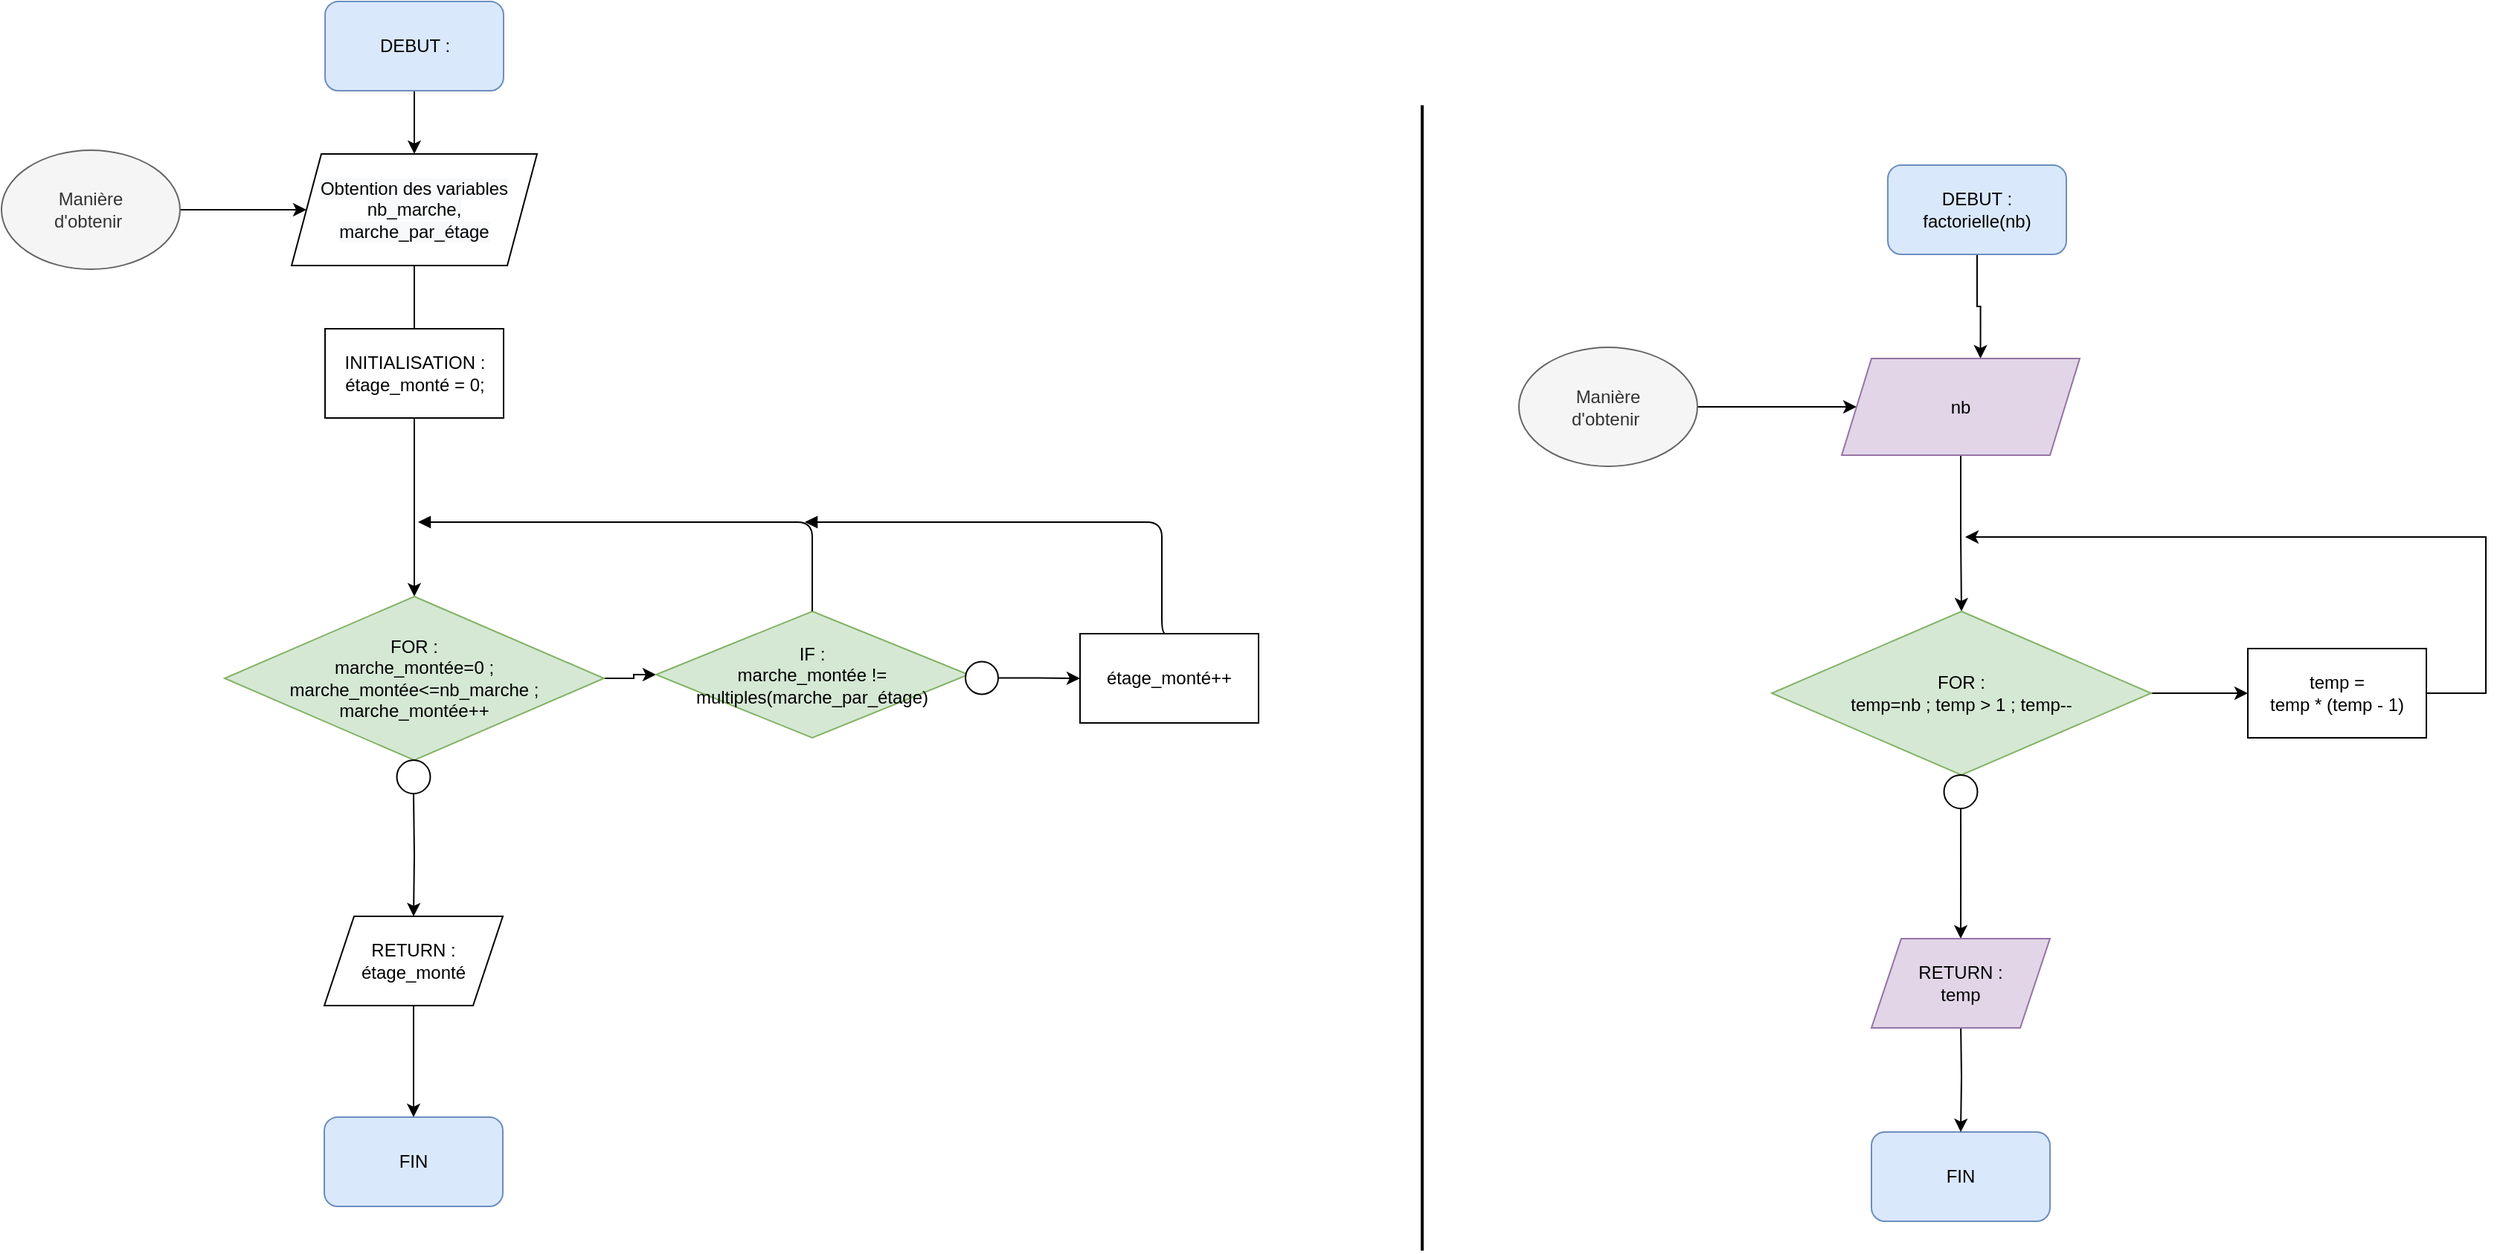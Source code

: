 <mxfile version="13.9.9" type="device"><diagram id="FdwSFXiChmGonRtNuwQc" name="Page-1"><mxGraphModel dx="1888" dy="1773" grid="1" gridSize="10" guides="1" tooltips="1" connect="1" arrows="1" fold="1" page="1" pageScale="1" pageWidth="850" pageHeight="1100" math="0" shadow="0"><root><mxCell id="0"/><mxCell id="1" parent="0"/><mxCell id="HtByizL2G3vnuopAq9Tn-4" style="edgeStyle=orthogonalEdgeStyle;rounded=0;orthogonalLoop=1;jettySize=auto;html=1;entryX=0.583;entryY=0;entryDx=0;entryDy=0;entryPerimeter=0;" parent="1" source="WCzge66IKdXfDZ5J7Kc7-1" target="ZufXRq6Ez3puxn-rn2Cq-43" edge="1"><mxGeometry relative="1" as="geometry"><mxPoint x="1322.5" y="-17.5" as="targetPoint"/></mxGeometry></mxCell><mxCell id="WCzge66IKdXfDZ5J7Kc7-1" value="DEBUT :&lt;br&gt;factorielle(nb)" style="rounded=1;whiteSpace=wrap;html=1;fillColor=#dae8fc;strokeColor=#6c8ebf;" parent="1" vertex="1"><mxGeometry x="1258" y="-130" width="120" height="60" as="geometry"/></mxCell><mxCell id="HtByizL2G3vnuopAq9Tn-3" style="edgeStyle=orthogonalEdgeStyle;rounded=0;orthogonalLoop=1;jettySize=auto;html=1;exitX=1;exitY=0.5;exitDx=0;exitDy=0;entryX=0;entryY=0.5;entryDx=0;entryDy=0;" parent="1" source="HtByizL2G3vnuopAq9Tn-2" target="ZufXRq6Ez3puxn-rn2Cq-43" edge="1"><mxGeometry relative="1" as="geometry"><mxPoint x="1250" y="20" as="targetPoint"/><mxPoint x="1165" y="20" as="sourcePoint"/></mxGeometry></mxCell><mxCell id="HtByizL2G3vnuopAq9Tn-2" value="Manière &lt;br&gt;d'obtenir&amp;nbsp;" style="ellipse;whiteSpace=wrap;html=1;fillColor=#f5f5f5;strokeColor=#666666;fontColor=#333333;" parent="1" vertex="1"><mxGeometry x="1010" y="-7.5" width="120" height="80" as="geometry"/></mxCell><mxCell id="ZufXRq6Ez3puxn-rn2Cq-41" style="edgeStyle=orthogonalEdgeStyle;rounded=0;orthogonalLoop=1;jettySize=auto;html=1;entryX=0.5;entryY=0;entryDx=0;entryDy=0;exitX=0.5;exitY=1;exitDx=0;exitDy=0;" parent="1" source="ZufXRq6Ez3puxn-rn2Cq-43" target="ZufXRq6Ez3puxn-rn2Cq-18" edge="1"><mxGeometry relative="1" as="geometry"><mxPoint x="1300" y="60" as="sourcePoint"/></mxGeometry></mxCell><mxCell id="ZufXRq6Ez3puxn-rn2Cq-16" value="FIN" style="rounded=1;whiteSpace=wrap;html=1;fillColor=#dae8fc;strokeColor=#6c8ebf;" parent="1" vertex="1"><mxGeometry x="1247" y="520" width="120" height="60" as="geometry"/></mxCell><mxCell id="ZufXRq6Ez3puxn-rn2Cq-35" style="edgeStyle=orthogonalEdgeStyle;rounded=0;orthogonalLoop=1;jettySize=auto;html=1;entryX=0;entryY=0.5;entryDx=0;entryDy=0;" parent="1" source="ZufXRq6Ez3puxn-rn2Cq-18" target="ZufXRq6Ez3puxn-rn2Cq-46" edge="1"><mxGeometry relative="1" as="geometry"><mxPoint x="1470" y="225" as="targetPoint"/></mxGeometry></mxCell><mxCell id="ZufXRq6Ez3puxn-rn2Cq-18" value="FOR : &lt;br&gt;temp=nb ; temp &amp;gt; 1 ; temp--" style="rhombus;whiteSpace=wrap;html=1;fillColor=#d5e8d4;strokeColor=#82b366;" parent="1" vertex="1"><mxGeometry x="1180" y="170" width="255" height="110" as="geometry"/></mxCell><mxCell id="ZufXRq6Ez3puxn-rn2Cq-52" style="edgeStyle=orthogonalEdgeStyle;rounded=0;orthogonalLoop=1;jettySize=auto;html=1;entryX=0.5;entryY=0;entryDx=0;entryDy=0;" parent="1" source="ZufXRq6Ez3puxn-rn2Cq-20" target="ZufXRq6Ez3puxn-rn2Cq-51" edge="1"><mxGeometry relative="1" as="geometry"/></mxCell><mxCell id="ZufXRq6Ez3puxn-rn2Cq-20" value="" style="ellipse;whiteSpace=wrap;html=1;aspect=fixed;" parent="1" vertex="1"><mxGeometry x="1295.75" y="280" width="22.5" height="22.5" as="geometry"/></mxCell><mxCell id="ZufXRq6Ez3puxn-rn2Cq-23" style="edgeStyle=orthogonalEdgeStyle;rounded=0;orthogonalLoop=1;jettySize=auto;html=1;" parent="1" target="ZufXRq6Ez3puxn-rn2Cq-16" edge="1"><mxGeometry relative="1" as="geometry"><mxPoint x="1307" y="445" as="sourcePoint"/></mxGeometry></mxCell><mxCell id="ZufXRq6Ez3puxn-rn2Cq-43" value="nb" style="shape=parallelogram;perimeter=parallelogramPerimeter;whiteSpace=wrap;html=1;fixedSize=1;fillColor=#e1d5e7;strokeColor=#9673a6;" parent="1" vertex="1"><mxGeometry x="1227" width="160" height="65" as="geometry"/></mxCell><mxCell id="ZufXRq6Ez3puxn-rn2Cq-53" style="edgeStyle=orthogonalEdgeStyle;rounded=0;orthogonalLoop=1;jettySize=auto;html=1;" parent="1" source="ZufXRq6Ez3puxn-rn2Cq-46" edge="1"><mxGeometry relative="1" as="geometry"><mxPoint x="1310" y="120" as="targetPoint"/><Array as="points"><mxPoint x="1660" y="225"/><mxPoint x="1660" y="120"/></Array></mxGeometry></mxCell><mxCell id="ZufXRq6Ez3puxn-rn2Cq-46" value="temp = &lt;br&gt;temp * (temp - 1)" style="rounded=0;whiteSpace=wrap;html=1;" parent="1" vertex="1"><mxGeometry x="1500" y="195" width="120" height="60" as="geometry"/></mxCell><mxCell id="ZufXRq6Ez3puxn-rn2Cq-51" value="RETURN :&lt;br&gt;temp" style="shape=parallelogram;perimeter=parallelogramPerimeter;whiteSpace=wrap;html=1;fixedSize=1;fillColor=#e1d5e7;strokeColor=#9673a6;" parent="1" vertex="1"><mxGeometry x="1247" y="390" width="120" height="60" as="geometry"/></mxCell><mxCell id="ZufXRq6Ez3puxn-rn2Cq-76" value="" style="line;strokeWidth=2;direction=south;html=1;" parent="1" vertex="1"><mxGeometry x="940" y="-170.25" width="10" height="770" as="geometry"/></mxCell><mxCell id="ZufXRq6Ez3puxn-rn2Cq-77" style="edgeStyle=orthogonalEdgeStyle;rounded=0;orthogonalLoop=1;jettySize=auto;html=1;entryX=0.5;entryY=0;entryDx=0;entryDy=0;" parent="1" source="ZufXRq6Ez3puxn-rn2Cq-78" target="ZufXRq6Ez3puxn-rn2Cq-82" edge="1"><mxGeometry relative="1" as="geometry"><mxPoint x="270" y="-130" as="targetPoint"/></mxGeometry></mxCell><mxCell id="ZufXRq6Ez3puxn-rn2Cq-78" value="DEBUT :&lt;br&gt;" style="rounded=1;whiteSpace=wrap;html=1;fillColor=#dae8fc;strokeColor=#6c8ebf;" parent="1" vertex="1"><mxGeometry x="207.5" y="-240" width="120" height="60" as="geometry"/></mxCell><mxCell id="ZufXRq6Ez3puxn-rn2Cq-79" style="edgeStyle=orthogonalEdgeStyle;rounded=0;orthogonalLoop=1;jettySize=auto;html=1;exitX=1;exitY=0.5;exitDx=0;exitDy=0;entryX=0;entryY=0.5;entryDx=0;entryDy=0;" parent="1" source="ZufXRq6Ez3puxn-rn2Cq-80" target="ZufXRq6Ez3puxn-rn2Cq-82" edge="1"><mxGeometry relative="1" as="geometry"><mxPoint x="210" y="-100" as="targetPoint"/></mxGeometry></mxCell><mxCell id="ZufXRq6Ez3puxn-rn2Cq-80" value="Manière &lt;br&gt;d'obtenir&amp;nbsp;" style="ellipse;whiteSpace=wrap;html=1;fillColor=#f5f5f5;strokeColor=#666666;fontColor=#333333;" parent="1" vertex="1"><mxGeometry x="-10" y="-140" width="120" height="80" as="geometry"/></mxCell><mxCell id="ZufXRq6Ez3puxn-rn2Cq-81" style="edgeStyle=orthogonalEdgeStyle;rounded=0;orthogonalLoop=1;jettySize=auto;html=1;entryX=0.5;entryY=0;entryDx=0;entryDy=0;" parent="1" source="ZufXRq6Ez3puxn-rn2Cq-82" target="ZufXRq6Ez3puxn-rn2Cq-85" edge="1"><mxGeometry relative="1" as="geometry"/></mxCell><mxCell id="ZufXRq6Ez3puxn-rn2Cq-82" value="&lt;span style=&quot;color: rgb(0 , 0 , 0) ; font-family: &amp;#34;helvetica&amp;#34; ; font-size: 12px ; font-style: normal ; font-weight: 400 ; letter-spacing: normal ; text-align: center ; text-indent: 0px ; text-transform: none ; word-spacing: 0px ; background-color: rgb(248 , 249 , 250) ; display: inline ; float: none&quot;&gt;Obtention des variables nb_marche, marche_par_étage&lt;br&gt;&lt;/span&gt;" style="shape=parallelogram;perimeter=parallelogramPerimeter;whiteSpace=wrap;html=1;fixedSize=1;" parent="1" vertex="1"><mxGeometry x="185" y="-137.5" width="165" height="75" as="geometry"/></mxCell><mxCell id="ZufXRq6Ez3puxn-rn2Cq-83" value="FIN" style="rounded=1;whiteSpace=wrap;html=1;fillColor=#dae8fc;strokeColor=#6c8ebf;" parent="1" vertex="1"><mxGeometry x="207" y="510" width="120" height="60" as="geometry"/></mxCell><mxCell id="ZufXRq6Ez3puxn-rn2Cq-84" style="edgeStyle=orthogonalEdgeStyle;rounded=0;orthogonalLoop=1;jettySize=auto;html=1;entryX=0;entryY=0.5;entryDx=0;entryDy=0;" parent="1" source="ZufXRq6Ez3puxn-rn2Cq-85" target="ZufXRq6Ez3puxn-rn2Cq-93" edge="1"><mxGeometry relative="1" as="geometry"/></mxCell><mxCell id="ZufXRq6Ez3puxn-rn2Cq-85" value="FOR :&lt;br&gt;marche_montée=0 ; marche_montée&amp;lt;=nb_marche ; marche_montée++" style="rhombus;whiteSpace=wrap;html=1;fillColor=#d5e8d4;strokeColor=#82b366;" parent="1" vertex="1"><mxGeometry x="140" y="160" width="255" height="110" as="geometry"/></mxCell><mxCell id="ZufXRq6Ez3puxn-rn2Cq-86" value="" style="ellipse;whiteSpace=wrap;html=1;aspect=fixed;" parent="1" vertex="1"><mxGeometry x="255.75" y="270" width="22.5" height="22.5" as="geometry"/></mxCell><mxCell id="ZufXRq6Ez3puxn-rn2Cq-89" style="edgeStyle=orthogonalEdgeStyle;rounded=0;orthogonalLoop=1;jettySize=auto;html=1;" parent="1" source="ZufXRq6Ez3puxn-rn2Cq-90" target="ZufXRq6Ez3puxn-rn2Cq-83" edge="1"><mxGeometry relative="1" as="geometry"/></mxCell><mxCell id="ZufXRq6Ez3puxn-rn2Cq-90" value="RETURN :&lt;br&gt;étage_monté" style="shape=parallelogram;perimeter=parallelogramPerimeter;whiteSpace=wrap;html=1;fixedSize=1;" parent="1" vertex="1"><mxGeometry x="207" y="375" width="120" height="60" as="geometry"/></mxCell><mxCell id="ZufXRq6Ez3puxn-rn2Cq-91" style="edgeStyle=orthogonalEdgeStyle;rounded=0;orthogonalLoop=1;jettySize=auto;html=1;entryX=0.5;entryY=0;entryDx=0;entryDy=0;" parent="1" target="ZufXRq6Ez3puxn-rn2Cq-90" edge="1"><mxGeometry relative="1" as="geometry"><mxPoint x="267" y="292.5" as="sourcePoint"/></mxGeometry></mxCell><mxCell id="ZufXRq6Ez3puxn-rn2Cq-93" value="IF :&lt;br&gt;marche_montée != multiples(marche_par_étage)" style="rhombus;whiteSpace=wrap;html=1;fillColor=#d5e8d4;strokeColor=#82b366;rounded=0;" parent="1" vertex="1"><mxGeometry x="430" y="170" width="210" height="85" as="geometry"/></mxCell><mxCell id="ZufXRq6Ez3puxn-rn2Cq-104" style="edgeStyle=elbowEdgeStyle;rounded=1;orthogonalLoop=1;jettySize=auto;html=1;exitX=0.5;exitY=0;exitDx=0;exitDy=0;endArrow=block;endFill=1;strokeColor=#000000;" parent="1" source="ZufXRq6Ez3puxn-rn2Cq-95" edge="1"><mxGeometry relative="1" as="geometry"><mxPoint x="530" y="110" as="targetPoint"/><Array as="points"><mxPoint x="770" y="150"/></Array></mxGeometry></mxCell><mxCell id="ZufXRq6Ez3puxn-rn2Cq-95" value="étage_monté++" style="rounded=0;whiteSpace=wrap;html=1;" parent="1" vertex="1"><mxGeometry x="715" y="185" width="120" height="60" as="geometry"/></mxCell><mxCell id="ZufXRq6Ez3puxn-rn2Cq-96" style="edgeStyle=orthogonalEdgeStyle;rounded=0;orthogonalLoop=1;jettySize=auto;html=1;" parent="1" source="ZufXRq6Ez3puxn-rn2Cq-97" target="ZufXRq6Ez3puxn-rn2Cq-95" edge="1"><mxGeometry relative="1" as="geometry"/></mxCell><mxCell id="ZufXRq6Ez3puxn-rn2Cq-97" value="" style="ellipse;whiteSpace=wrap;html=1;aspect=fixed;" parent="1" vertex="1"><mxGeometry x="638" y="203.75" width="22" height="22" as="geometry"/></mxCell><mxCell id="ZufXRq6Ez3puxn-rn2Cq-98" value="INITIALISATION :&lt;br&gt;étage_monté = 0;" style="rounded=0;whiteSpace=wrap;html=1;" parent="1" vertex="1"><mxGeometry x="207.5" y="-20" width="120" height="60" as="geometry"/></mxCell><mxCell id="ZufXRq6Ez3puxn-rn2Cq-103" style="edgeStyle=elbowEdgeStyle;rounded=1;orthogonalLoop=1;jettySize=auto;html=1;endArrow=block;endFill=1;strokeColor=#000000;elbow=vertical;" parent="1" source="ZufXRq6Ez3puxn-rn2Cq-93" edge="1"><mxGeometry relative="1" as="geometry"><mxPoint x="270" y="110" as="targetPoint"/><mxPoint x="535" y="170" as="sourcePoint"/><Array as="points"><mxPoint x="400" y="110"/><mxPoint x="390" y="50"/><mxPoint x="400" y="50"/></Array></mxGeometry></mxCell></root></mxGraphModel></diagram></mxfile>